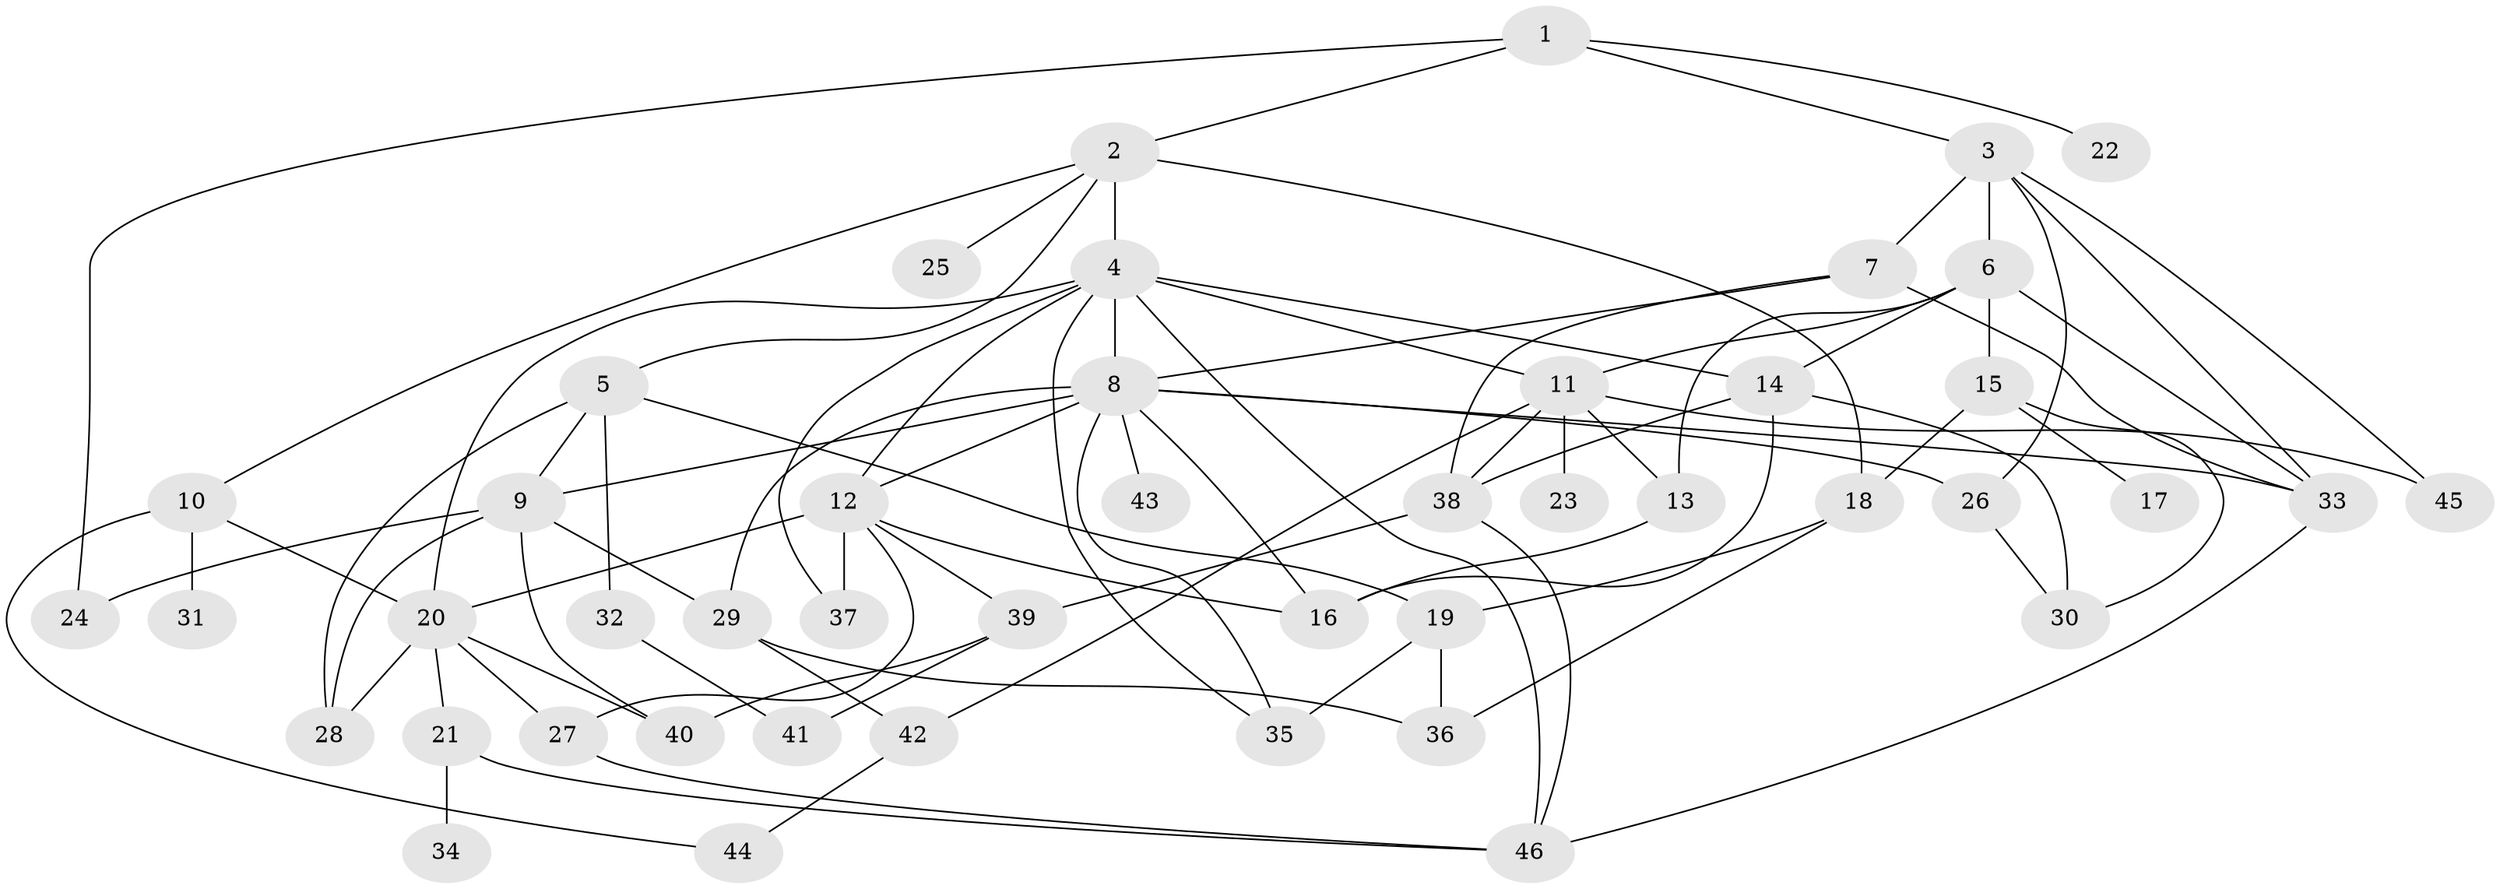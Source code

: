 // original degree distribution, {5: 0.10714285714285714, 7: 0.026785714285714284, 8: 0.017857142857142856, 6: 0.05357142857142857, 2: 0.25892857142857145, 4: 0.08035714285714286, 1: 0.26785714285714285, 3: 0.1875}
// Generated by graph-tools (version 1.1) at 2025/49/03/04/25 22:49:16]
// undirected, 46 vertices, 87 edges
graph export_dot {
  node [color=gray90,style=filled];
  1;
  2;
  3;
  4;
  5;
  6;
  7;
  8;
  9;
  10;
  11;
  12;
  13;
  14;
  15;
  16;
  17;
  18;
  19;
  20;
  21;
  22;
  23;
  24;
  25;
  26;
  27;
  28;
  29;
  30;
  31;
  32;
  33;
  34;
  35;
  36;
  37;
  38;
  39;
  40;
  41;
  42;
  43;
  44;
  45;
  46;
  1 -- 2 [weight=1.0];
  1 -- 3 [weight=1.0];
  1 -- 22 [weight=1.0];
  1 -- 24 [weight=1.0];
  2 -- 4 [weight=2.0];
  2 -- 5 [weight=1.0];
  2 -- 10 [weight=1.0];
  2 -- 18 [weight=1.0];
  2 -- 25 [weight=1.0];
  3 -- 6 [weight=1.0];
  3 -- 7 [weight=1.0];
  3 -- 26 [weight=1.0];
  3 -- 33 [weight=1.0];
  3 -- 45 [weight=1.0];
  4 -- 8 [weight=2.0];
  4 -- 11 [weight=1.0];
  4 -- 12 [weight=1.0];
  4 -- 14 [weight=1.0];
  4 -- 20 [weight=1.0];
  4 -- 35 [weight=1.0];
  4 -- 37 [weight=1.0];
  4 -- 46 [weight=1.0];
  5 -- 9 [weight=1.0];
  5 -- 19 [weight=1.0];
  5 -- 28 [weight=1.0];
  5 -- 32 [weight=1.0];
  6 -- 11 [weight=1.0];
  6 -- 13 [weight=1.0];
  6 -- 14 [weight=1.0];
  6 -- 15 [weight=1.0];
  6 -- 33 [weight=1.0];
  7 -- 8 [weight=2.0];
  7 -- 33 [weight=1.0];
  7 -- 38 [weight=1.0];
  8 -- 9 [weight=2.0];
  8 -- 12 [weight=1.0];
  8 -- 16 [weight=1.0];
  8 -- 26 [weight=1.0];
  8 -- 29 [weight=1.0];
  8 -- 33 [weight=1.0];
  8 -- 35 [weight=1.0];
  8 -- 43 [weight=1.0];
  9 -- 24 [weight=1.0];
  9 -- 28 [weight=1.0];
  9 -- 29 [weight=1.0];
  9 -- 40 [weight=1.0];
  10 -- 20 [weight=1.0];
  10 -- 31 [weight=1.0];
  10 -- 44 [weight=1.0];
  11 -- 13 [weight=1.0];
  11 -- 23 [weight=1.0];
  11 -- 38 [weight=1.0];
  11 -- 42 [weight=1.0];
  11 -- 45 [weight=1.0];
  12 -- 16 [weight=1.0];
  12 -- 20 [weight=1.0];
  12 -- 27 [weight=1.0];
  12 -- 37 [weight=2.0];
  12 -- 39 [weight=1.0];
  13 -- 16 [weight=1.0];
  14 -- 16 [weight=1.0];
  14 -- 30 [weight=2.0];
  14 -- 38 [weight=1.0];
  15 -- 17 [weight=1.0];
  15 -- 18 [weight=1.0];
  15 -- 30 [weight=2.0];
  18 -- 19 [weight=1.0];
  18 -- 36 [weight=1.0];
  19 -- 35 [weight=2.0];
  19 -- 36 [weight=1.0];
  20 -- 21 [weight=1.0];
  20 -- 27 [weight=1.0];
  20 -- 28 [weight=1.0];
  20 -- 40 [weight=1.0];
  21 -- 34 [weight=1.0];
  21 -- 46 [weight=1.0];
  26 -- 30 [weight=1.0];
  27 -- 46 [weight=1.0];
  29 -- 36 [weight=1.0];
  29 -- 42 [weight=2.0];
  32 -- 41 [weight=1.0];
  33 -- 46 [weight=1.0];
  38 -- 39 [weight=1.0];
  38 -- 46 [weight=1.0];
  39 -- 40 [weight=2.0];
  39 -- 41 [weight=1.0];
  42 -- 44 [weight=1.0];
}
